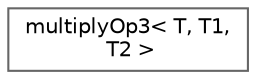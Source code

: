 digraph "Graphical Class Hierarchy"
{
 // LATEX_PDF_SIZE
  bgcolor="transparent";
  edge [fontname=Helvetica,fontsize=10,labelfontname=Helvetica,labelfontsize=10];
  node [fontname=Helvetica,fontsize=10,shape=box,height=0.2,width=0.4];
  rankdir="LR";
  Node0 [id="Node000000",label="multiplyOp3\< T, T1,\l T2 \>",height=0.2,width=0.4,color="grey40", fillcolor="white", style="filled",URL="$structFoam_1_1multiplyOp3.html",tooltip=" "];
}
